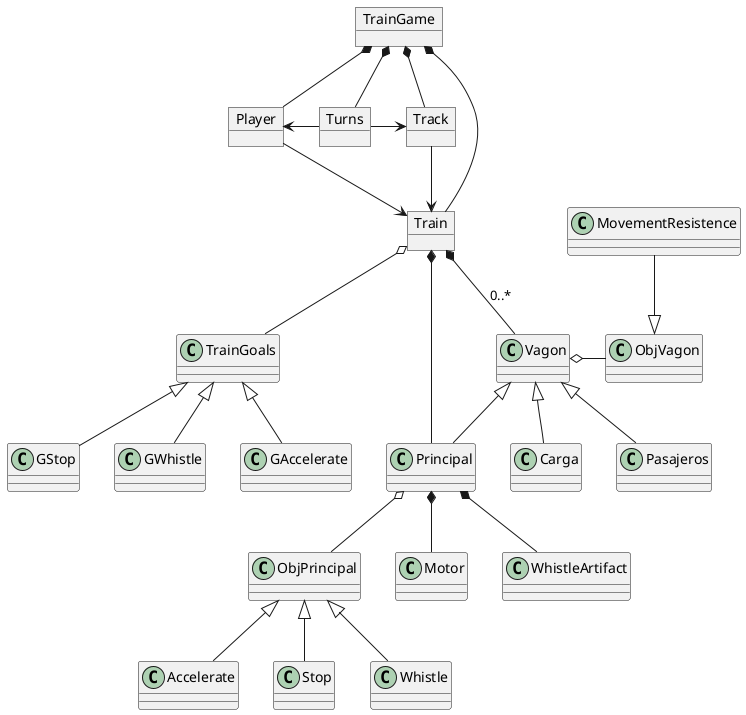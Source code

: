 @startuml diagram

object TrainGame

object Turns

object Player

object Train

object Track


TrainGame *-- Turns
TrainGame *-- Player
TrainGame *-- Train
TrainGame *-- Track

Turns -left-> Player
Turns -right-> Track
Player --> Train
Track --> Train

Train o-- TrainGoals
GAccelerate -up-|> TrainGoals
GStop -up-|> TrainGoals
GWhistle -up-|> TrainGoals

Train *-- Vagon:0..*
Principal -up-|> Vagon
Carga -up-|> Vagon
Pasajeros -up-|> Vagon
Train *-- Principal

Principal o-- ObjPrincipal
Accelerate -up-|> ObjPrincipal
Stop -up-|> ObjPrincipal
Whistle -up-|> ObjPrincipal

Vagon o-right- ObjVagon
MovementResistence --|> ObjVagon

Principal *-- Motor
Principal *-- WhistleArtifact





@enduml